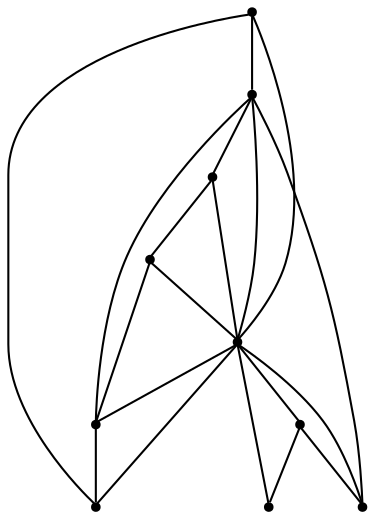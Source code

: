 graph {
  node [shape=point,comment="{\"directed\":false,\"doi\":\"10.1007/978-3-031-22203-0_31\",\"figure\":\"3 (2)\"}"]

  v0 [pos="681.5075154234037,315.7457417928654"]
  v1 [pos="461.89441486622195,428.3622472196672"]
  v2 [pos="627.7124930090943,260.11240827322825"]
  v3 [pos="312.20390941921926,392.3861379039957"]
  v4 [pos="623.0742266453738,372.29982431624285"]
  v5 [pos="486.69001887492465,250.2443698483362"]
  v6 [pos="563.5647515891201,415.07700910824207"]
  v7 [pos="278.0734621040466,278.21097625945447"]
  v8 [pos="362.26605325809544,253.75745969354608"]
  v9 [pos="268.35524422727605,346.2876475583676"]

  v0 -- v1 [id="-1",pos="681.5075154234037,315.7457417928654 461.89441486622195,428.3622472196672 461.89441486622195,428.3622472196672 461.89441486622195,428.3622472196672"]
  v9 -- v8 [id="-2",pos="268.35524422727605,346.2876475583676 362.26605325809544,253.75745969354608 362.26605325809544,253.75745969354608 362.26605325809544,253.75745969354608"]
  v9 -- v7 [id="-3",pos="268.35524422727605,346.2876475583676 278.0734621040466,278.21097625945447 278.0734621040466,278.21097625945447 278.0734621040466,278.21097625945447"]
  v3 -- v0 [id="-4",pos="312.20390941921926,392.3861379039957 681.5075154234037,315.7457417928654 681.5075154234037,315.7457417928654 681.5075154234037,315.7457417928654"]
  v3 -- v6 [id="-5",pos="312.20390941921926,392.3861379039957 563.5647515891201,415.07700910824207 563.5647515891201,415.07700910824207 563.5647515891201,415.07700910824207"]
  v3 -- v9 [id="-6",pos="312.20390941921926,392.3861379039957 268.35524422727605,346.2876475583676 268.35524422727605,346.2876475583676 268.35524422727605,346.2876475583676"]
  v3 -- v7 [id="-7",pos="312.20390941921926,392.3861379039957 278.0734621040466,278.21097625945447 278.0734621040466,278.21097625945447 278.0734621040466,278.21097625945447"]
  v3 -- v1 [id="-8",pos="312.20390941921926,392.3861379039957 461.89441486622195,428.3622472196672 461.89441486622195,428.3622472196672 461.89441486622195,428.3622472196672"]
  v3 -- v4 [id="-9",pos="312.20390941921926,392.3861379039957 623.0742266453738,372.29982431624285 623.0742266453738,372.29982431624285 623.0742266453738,372.29982431624285"]
  v8 -- v3 [id="-10",pos="362.26605325809544,253.75745969354608 312.20390941921926,392.3861379039957 312.20390941921926,392.3861379039957 312.20390941921926,392.3861379039957"]
  v1 -- v7 [id="-11",pos="461.89441486622195,428.3622472196672 278.0734621040466,278.21097625945447 278.0734621040466,278.21097625945447 278.0734621040466,278.21097625945447"]
  v1 -- v6 [id="-12",pos="461.89441486622195,428.3622472196672 563.5647515891201,415.07700910824207 563.5647515891201,415.07700910824207 563.5647515891201,415.07700910824207"]
  v1 -- v4 [id="-13",pos="461.89441486622195,428.3622472196672 623.0742266453738,372.29982431624285 623.0742266453738,372.29982431624285 623.0742266453738,372.29982431624285"]
  v5 -- v3 [id="-14",pos="486.69001887492465,250.2443698483362 312.20390941921926,392.3861379039957 312.20390941921926,392.3861379039957 312.20390941921926,392.3861379039957"]
  v6 -- v2 [id="-15",pos="563.5647515891201,415.07700910824207 627.7124930090943,260.11240827322825 627.7124930090943,260.11240827322825 627.7124930090943,260.11240827322825"]
  v6 -- v5 [id="-16",pos="563.5647515891201,415.07700910824207 486.69001887492465,250.2443698483362 486.69001887492465,250.2443698483362 486.69001887492465,250.2443698483362"]
  v4 -- v5 [id="-17",pos="623.0742266453738,372.29982431624285 486.69001887492465,250.2443698483362 486.69001887492465,250.2443698483362 486.69001887492465,250.2443698483362"]
  v2 -- v3 [id="-18",pos="627.7124930090943,260.11240827322825 312.20390941921926,392.3861379039957 312.20390941921926,392.3861379039957 312.20390941921926,392.3861379039957"]
  v0 -- v2 [id="-19",pos="681.5075154234037,315.7457417928654 627.7124930090943,260.11240827322825 627.7124930090943,260.11240827322825 627.7124930090943,260.11240827322825"]
}